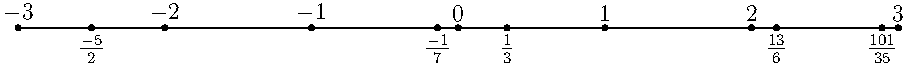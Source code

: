 size(16cm,0,IgnoreAspect);

draw((-3,0)--(3,0));

dot("$0$",(0,0),N);
dot("$1$",(1,0),N);
dot("$2$",(2,0),N);
dot("$3$",(3,0),N);
dot("$-1$",(-1,0),N);
dot("$-2$",(-2,0),N);
dot("$-3$",(-3,0),N);

dot("$\frac{1}{3}$",(0.333,0),S);
dot("$\frac{-5}{2}$",(-2.5,0),S);
dot("$\frac{13}{6}$",(2.17,0),S);
dot("$\frac{101}{35}$",(2.89,0),S);
dot("$\frac{-1}{7}$",(-0.14,0),S);
